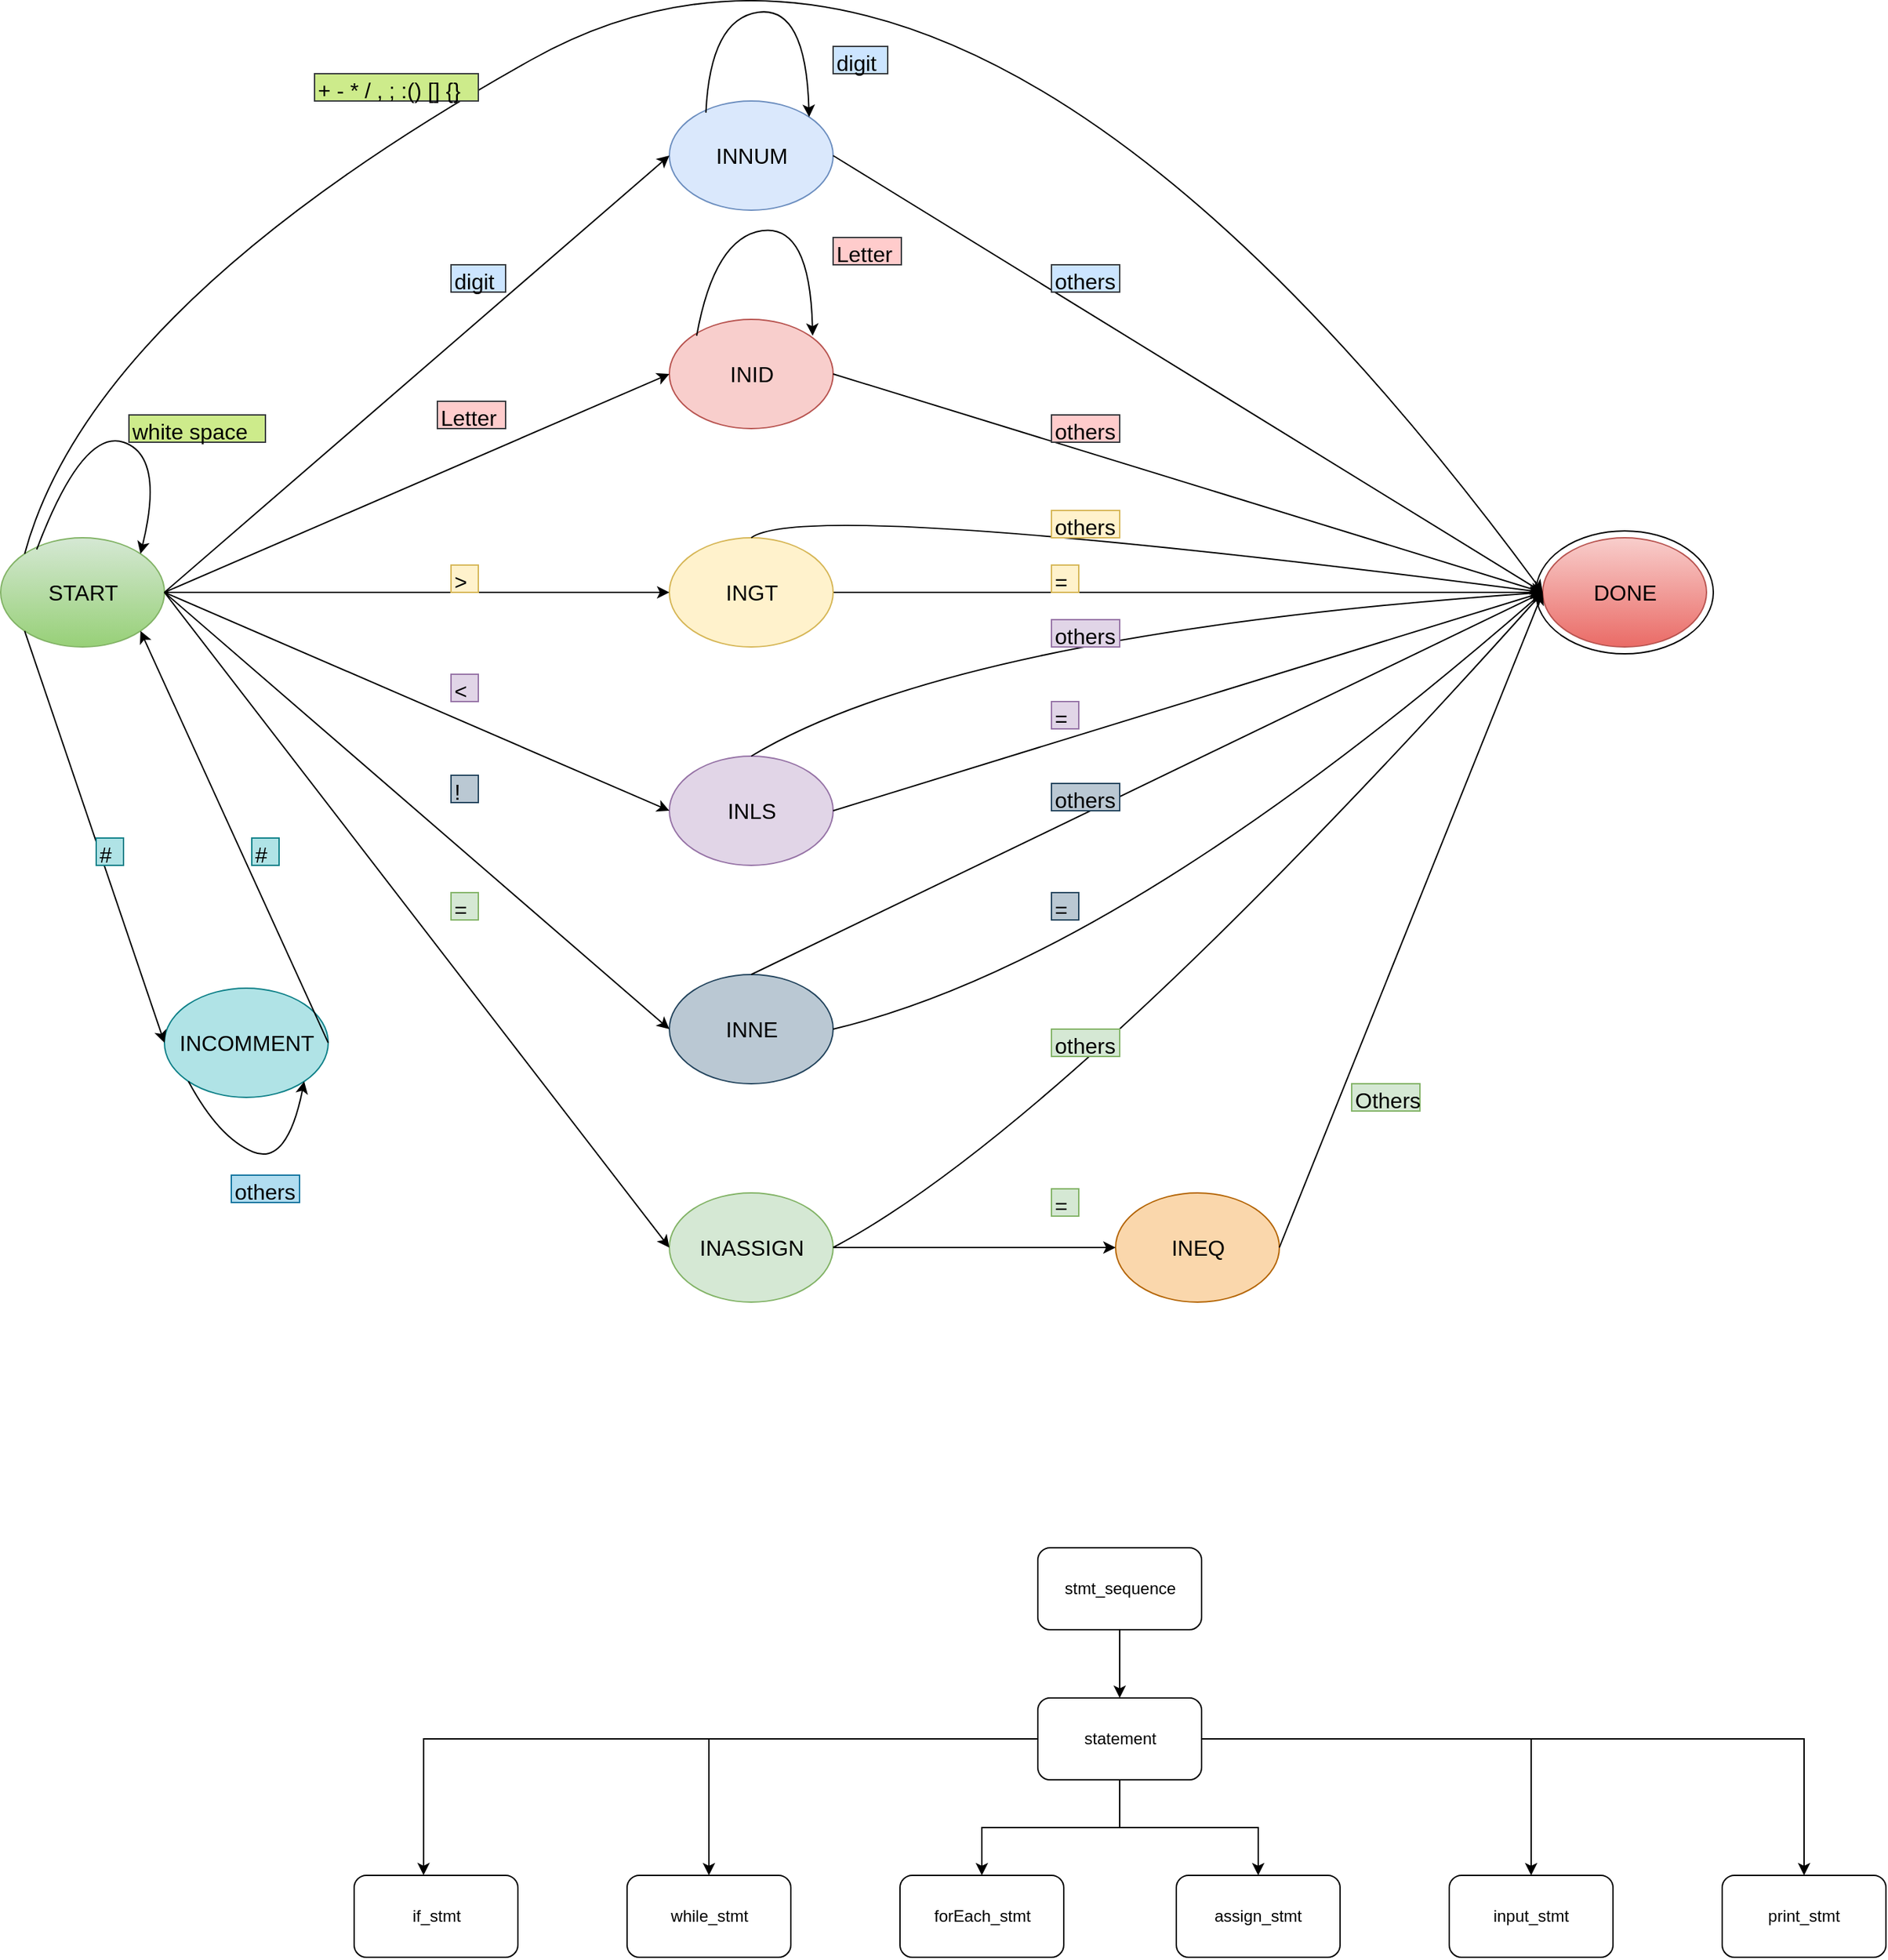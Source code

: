 <mxfile version="12.2.4" pages="1"><diagram id="_PG2YX3WHVk538sZTvEF" name="Page-1"><mxGraphModel dx="1109" dy="746" grid="1" gridSize="10" guides="1" tooltips="1" connect="1" arrows="1" fold="1" page="1" pageScale="1" pageWidth="827" pageHeight="1169" math="0" shadow="0"><root><mxCell id="0"/><mxCell id="1" parent="0"/><mxCell id="2" value="INNUM" style="ellipse;whiteSpace=wrap;html=1;fillColor=#dae8fc;strokeColor=#6c8ebf;fontSize=16;" parent="1" vertex="1"><mxGeometry x="497.5" y="140" width="120" height="80" as="geometry"/></mxCell><mxCell id="13" style="edgeStyle=orthogonalEdgeStyle;rounded=0;orthogonalLoop=1;jettySize=auto;html=1;exitX=1;exitY=0.5;exitDx=0;exitDy=0;fontSize=16;" parent="1" source="3" target="7" edge="1"><mxGeometry relative="1" as="geometry"/></mxCell><mxCell id="3" value="INGT" style="ellipse;whiteSpace=wrap;html=1;fillColor=#fff2cc;strokeColor=#d6b656;fontSize=16;" parent="1" vertex="1"><mxGeometry x="497.5" y="460" width="120" height="80" as="geometry"/></mxCell><mxCell id="4" value="INID" style="ellipse;whiteSpace=wrap;html=1;fillColor=#f8cecc;strokeColor=#b85450;fontSize=16;" parent="1" vertex="1"><mxGeometry x="497.5" y="300" width="120" height="80" as="geometry"/></mxCell><mxCell id="5" value="INEQ" style="ellipse;whiteSpace=wrap;html=1;fillColor=#fad7ac;strokeColor=#b46504;fontSize=16;" parent="1" vertex="1"><mxGeometry x="824.5" y="940" width="120" height="80" as="geometry"/></mxCell><mxCell id="12" style="edgeStyle=orthogonalEdgeStyle;rounded=0;orthogonalLoop=1;jettySize=auto;html=1;entryX=0;entryY=0.5;entryDx=0;entryDy=0;fontSize=16;" parent="1" source="6" target="3" edge="1"><mxGeometry relative="1" as="geometry"/></mxCell><mxCell id="6" value="START" style="ellipse;whiteSpace=wrap;html=1;fillColor=#d5e8d4;strokeColor=#82b366;gradientColor=#97d077;fontSize=16;" parent="1" vertex="1"><mxGeometry x="7.5" y="460" width="120" height="80" as="geometry"/></mxCell><mxCell id="7" value="DONE" style="ellipse;whiteSpace=wrap;html=1;gradientColor=#ea6b66;fillColor=#f8cecc;strokeColor=#b85450;fontSize=16;" parent="1" vertex="1"><mxGeometry x="1137.5" y="460" width="120" height="80" as="geometry"/></mxCell><mxCell id="8" value="INCOMMENT" style="ellipse;whiteSpace=wrap;html=1;fillColor=#b0e3e6;strokeColor=#0e8088;fontSize=16;" parent="1" vertex="1"><mxGeometry x="127.5" y="790" width="120" height="80" as="geometry"/></mxCell><mxCell id="9" value="INLS" style="ellipse;whiteSpace=wrap;html=1;fillColor=#e1d5e7;strokeColor=#9673a6;fontSize=16;" parent="1" vertex="1"><mxGeometry x="497.5" y="620" width="120" height="80" as="geometry"/></mxCell><mxCell id="10" value="INNE" style="ellipse;whiteSpace=wrap;html=1;fillColor=#bac8d3;strokeColor=#23445d;fontSize=16;" parent="1" vertex="1"><mxGeometry x="497.5" y="780" width="120" height="80" as="geometry"/></mxCell><mxCell id="26" style="edgeStyle=orthogonalEdgeStyle;rounded=0;orthogonalLoop=1;jettySize=auto;html=1;entryX=0;entryY=0.5;entryDx=0;entryDy=0;fontSize=16;" parent="1" source="11" target="5" edge="1"><mxGeometry relative="1" as="geometry"/></mxCell><mxCell id="11" value="INASSIGN" style="ellipse;whiteSpace=wrap;html=1;fillColor=#d5e8d4;strokeColor=#82b366;fontSize=16;" parent="1" vertex="1"><mxGeometry x="497.5" y="940" width="120" height="80" as="geometry"/></mxCell><mxCell id="15" value="" style="endArrow=classic;html=1;exitX=0;exitY=1;exitDx=0;exitDy=0;entryX=0;entryY=0.5;entryDx=0;entryDy=0;fontSize=16;" parent="1" source="6" target="8" edge="1"><mxGeometry width="50" height="50" relative="1" as="geometry"><mxPoint x="87.5" y="870" as="sourcePoint"/><mxPoint x="137.5" y="820" as="targetPoint"/></mxGeometry></mxCell><mxCell id="16" value="" style="endArrow=classic;html=1;entryX=0;entryY=0.5;entryDx=0;entryDy=0;exitX=1;exitY=0.5;exitDx=0;exitDy=0;fontSize=16;" parent="1" source="6" target="4" edge="1"><mxGeometry width="50" height="50" relative="1" as="geometry"><mxPoint x="176.5" y="500" as="sourcePoint"/><mxPoint x="226.5" y="450" as="targetPoint"/></mxGeometry></mxCell><mxCell id="17" value="" style="endArrow=classic;html=1;entryX=0;entryY=0.5;entryDx=0;entryDy=0;exitX=1;exitY=0.5;exitDx=0;exitDy=0;fontSize=16;" parent="1" source="6" target="2" edge="1"><mxGeometry width="50" height="50" relative="1" as="geometry"><mxPoint x="176.5" y="500" as="sourcePoint"/><mxPoint x="226.5" y="450" as="targetPoint"/></mxGeometry></mxCell><mxCell id="20" value="" style="endArrow=classic;html=1;entryX=0;entryY=0.5;entryDx=0;entryDy=0;exitX=1;exitY=0.5;exitDx=0;exitDy=0;fontSize=16;" parent="1" source="6" target="9" edge="1"><mxGeometry width="50" height="50" relative="1" as="geometry"><mxPoint x="176.5" y="500" as="sourcePoint"/><mxPoint x="226.5" y="450" as="targetPoint"/></mxGeometry></mxCell><mxCell id="21" value="" style="endArrow=classic;html=1;entryX=0;entryY=0.5;entryDx=0;entryDy=0;exitX=1;exitY=0.5;exitDx=0;exitDy=0;fontSize=16;" parent="1" source="6" target="10" edge="1"><mxGeometry width="50" height="50" relative="1" as="geometry"><mxPoint x="176.5" y="500" as="sourcePoint"/><mxPoint x="226.5" y="450" as="targetPoint"/></mxGeometry></mxCell><mxCell id="22" value="" style="endArrow=classic;html=1;entryX=0;entryY=0.5;entryDx=0;entryDy=0;exitX=1;exitY=0.5;exitDx=0;exitDy=0;fontSize=16;" parent="1" source="6" target="11" edge="1"><mxGeometry width="50" height="50" relative="1" as="geometry"><mxPoint x="176.5" y="500" as="sourcePoint"/><mxPoint x="226.5" y="450" as="targetPoint"/></mxGeometry></mxCell><mxCell id="25" value="" style="endArrow=classic;html=1;entryX=1;entryY=1;entryDx=0;entryDy=0;exitX=1;exitY=0.5;exitDx=0;exitDy=0;fontSize=16;" parent="1" source="8" target="6" edge="1"><mxGeometry width="50" height="50" relative="1" as="geometry"><mxPoint x="257.5" y="820" as="sourcePoint"/><mxPoint x="307.5" y="770" as="targetPoint"/></mxGeometry></mxCell><mxCell id="27" value="" style="endArrow=classic;html=1;entryX=0;entryY=0.5;entryDx=0;entryDy=0;exitX=0.5;exitY=0;exitDx=0;exitDy=0;fontSize=16;" parent="1" source="10" target="7" edge="1"><mxGeometry width="50" height="50" relative="1" as="geometry"><mxPoint x="627.5" y="810" as="sourcePoint"/><mxPoint x="667.5" y="770" as="targetPoint"/></mxGeometry></mxCell><mxCell id="28" value="" style="endArrow=classic;html=1;entryX=0;entryY=0.5;entryDx=0;entryDy=0;exitX=1;exitY=0.5;exitDx=0;exitDy=0;fontSize=16;" parent="1" source="9" target="7" edge="1"><mxGeometry width="50" height="50" relative="1" as="geometry"><mxPoint x="617.5" y="820" as="sourcePoint"/><mxPoint x="667.5" y="770" as="targetPoint"/></mxGeometry></mxCell><mxCell id="29" value="" style="endArrow=classic;html=1;entryX=0;entryY=0.5;entryDx=0;entryDy=0;exitX=1;exitY=0.5;exitDx=0;exitDy=0;fontSize=16;" parent="1" source="4" target="7" edge="1"><mxGeometry width="50" height="50" relative="1" as="geometry"><mxPoint x="617.5" y="820" as="sourcePoint"/><mxPoint x="667.5" y="770" as="targetPoint"/></mxGeometry></mxCell><mxCell id="30" value="" style="endArrow=classic;html=1;entryX=0;entryY=0.5;entryDx=0;entryDy=0;exitX=1;exitY=0.5;exitDx=0;exitDy=0;fontSize=16;" parent="1" source="2" target="7" edge="1"><mxGeometry width="50" height="50" relative="1" as="geometry"><mxPoint x="617.5" y="820" as="sourcePoint"/><mxPoint x="667.5" y="770" as="targetPoint"/></mxGeometry></mxCell><mxCell id="31" value="" style="endArrow=classic;html=1;entryX=0;entryY=0.5;entryDx=0;entryDy=0;exitX=1;exitY=0.5;exitDx=0;exitDy=0;fontSize=16;" parent="1" source="5" target="7" edge="1"><mxGeometry width="50" height="50" relative="1" as="geometry"><mxPoint x="617.5" y="820" as="sourcePoint"/><mxPoint x="667.5" y="770" as="targetPoint"/></mxGeometry></mxCell><mxCell id="32" value="" style="curved=1;endArrow=classic;html=1;entryX=1;entryY=0;entryDx=0;entryDy=0;exitX=0.223;exitY=0.107;exitDx=0;exitDy=0;exitPerimeter=0;fontSize=16;" parent="1" source="2" target="2" edge="1"><mxGeometry width="50" height="50" relative="1" as="geometry"><mxPoint x="532.5" y="140" as="sourcePoint"/><mxPoint x="582.5" y="90" as="targetPoint"/><Array as="points"><mxPoint x="527.5" y="80"/><mxPoint x="597.5" y="70"/></Array></mxGeometry></mxCell><mxCell id="33" value="" style="curved=1;endArrow=classic;html=1;fontSize=16;" parent="1" edge="1"><mxGeometry width="50" height="50" relative="1" as="geometry"><mxPoint x="517.5" y="312" as="sourcePoint"/><mxPoint x="602.5" y="312" as="targetPoint"/><Array as="points"><mxPoint x="530.5" y="240"/><mxPoint x="600.5" y="230"/></Array></mxGeometry></mxCell><mxCell id="35" value="" style="curved=1;endArrow=classic;html=1;entryX=0;entryY=0.5;entryDx=0;entryDy=0;fontSize=16;" parent="1" target="7" edge="1"><mxGeometry width="50" height="50" relative="1" as="geometry"><mxPoint x="617.5" y="980" as="sourcePoint"/><mxPoint x="667.5" y="930" as="targetPoint"/><Array as="points"><mxPoint x="787.5" y="890"/></Array></mxGeometry></mxCell><mxCell id="36" value="" style="curved=1;endArrow=classic;html=1;entryX=0;entryY=0.5;entryDx=0;entryDy=0;exitX=1;exitY=0.5;exitDx=0;exitDy=0;fontSize=16;" parent="1" source="10" target="7" edge="1"><mxGeometry width="50" height="50" relative="1" as="geometry"><mxPoint x="617.5" y="980" as="sourcePoint"/><mxPoint x="667.5" y="930" as="targetPoint"/><Array as="points"><mxPoint x="827.5" y="770"/></Array></mxGeometry></mxCell><mxCell id="38" value="" style="curved=1;endArrow=classic;html=1;entryX=0;entryY=0.5;entryDx=0;entryDy=0;exitX=0.5;exitY=0;exitDx=0;exitDy=0;fontSize=16;" parent="1" source="9" target="7" edge="1"><mxGeometry width="50" height="50" relative="1" as="geometry"><mxPoint x="617.5" y="980" as="sourcePoint"/><mxPoint x="667.5" y="930" as="targetPoint"/><Array as="points"><mxPoint x="707.5" y="530"/></Array></mxGeometry></mxCell><mxCell id="39" value="digit" style="text;html=1;resizable=0;points=[];autosize=1;align=left;verticalAlign=top;spacingTop=-4;fillColor=#cce5ff;strokeColor=#36393d;fontSize=16;" parent="1" vertex="1"><mxGeometry x="337.5" y="260" width="40" height="20" as="geometry"/></mxCell><mxCell id="40" value="digit" style="text;html=1;resizable=0;points=[];autosize=1;align=left;verticalAlign=top;spacingTop=-4;fillColor=#cce5ff;strokeColor=#36393d;fontSize=16;" parent="1" vertex="1"><mxGeometry x="617.5" y="100" width="40" height="20" as="geometry"/></mxCell><mxCell id="41" value="others" style="text;html=1;resizable=0;points=[];autosize=1;align=left;verticalAlign=top;spacingTop=-4;fillColor=#cce5ff;strokeColor=#36393d;fontSize=16;" parent="1" vertex="1"><mxGeometry x="777.5" y="260" width="50" height="20" as="geometry"/></mxCell><mxCell id="42" value="Letter" style="text;html=1;resizable=0;points=[];autosize=1;align=left;verticalAlign=top;spacingTop=-4;fillColor=#ffcccc;strokeColor=#36393d;fontSize=16;" parent="1" vertex="1"><mxGeometry x="327.5" y="360" width="50" height="20" as="geometry"/></mxCell><mxCell id="43" value="Letter" style="text;html=1;resizable=0;points=[];autosize=1;align=left;verticalAlign=top;spacingTop=-4;fillColor=#ffcccc;strokeColor=#36393d;fontSize=16;" parent="1" vertex="1"><mxGeometry x="617.5" y="240" width="50" height="20" as="geometry"/></mxCell><mxCell id="44" value="others" style="text;html=1;resizable=0;points=[];autosize=1;align=left;verticalAlign=top;spacingTop=-4;fillColor=#ffcccc;strokeColor=#36393d;fontSize=16;" parent="1" vertex="1"><mxGeometry x="777.5" y="370" width="50" height="20" as="geometry"/></mxCell><mxCell id="45" value="" style="curved=1;endArrow=classic;html=1;fontSize=16;exitX=0.22;exitY=0.107;exitDx=0;exitDy=0;exitPerimeter=0;entryX=1;entryY=0;entryDx=0;entryDy=0;" parent="1" source="6" target="6" edge="1"><mxGeometry width="50" height="50" relative="1" as="geometry"><mxPoint x="74.5" y="472" as="sourcePoint"/><mxPoint x="159.5" y="472" as="targetPoint"/><Array as="points"><mxPoint x="67.5" y="380"/><mxPoint x="127.5" y="400"/></Array></mxGeometry></mxCell><mxCell id="46" value="white space" style="text;html=1;resizable=0;points=[];autosize=1;align=left;verticalAlign=top;spacingTop=-4;fillColor=#cdeb8b;strokeColor=#36393d;fontSize=16;" parent="1" vertex="1"><mxGeometry x="101.5" y="370" width="100" height="20" as="geometry"/></mxCell><mxCell id="49" value="" style="curved=1;endArrow=classic;html=1;exitX=0;exitY=0;exitDx=0;exitDy=0;entryX=0;entryY=0.5;entryDx=0;entryDy=0;" parent="1" source="6" target="7" edge="1"><mxGeometry width="50" height="50" relative="1" as="geometry"><mxPoint x="147.5" y="380" as="sourcePoint"/><mxPoint x="967.5" y="330" as="targetPoint"/><Array as="points"><mxPoint x="74.5" y="290"/><mxPoint x="717.5" y="-70"/></Array></mxGeometry></mxCell><mxCell id="50" value="+ - * / , ; :() [] {}" style="text;html=1;resizable=0;points=[];autosize=1;align=left;verticalAlign=top;spacingTop=-4;fillColor=#cdeb8b;strokeColor=#36393d;fontSize=16;" parent="1" vertex="1"><mxGeometry x="237.5" y="120" width="120" height="20" as="geometry"/></mxCell><mxCell id="51" value="#" style="text;html=1;resizable=0;points=[];autosize=1;align=left;verticalAlign=top;spacingTop=-4;fillColor=#b0e3e6;strokeColor=#0e8088;fontSize=16;" parent="1" vertex="1"><mxGeometry x="77.5" y="680" width="20" height="20" as="geometry"/></mxCell><mxCell id="52" value="#" style="text;html=1;resizable=0;points=[];autosize=1;align=left;verticalAlign=top;spacingTop=-4;fillColor=#b0e3e6;strokeColor=#0e8088;fontSize=16;" parent="1" vertex="1"><mxGeometry x="191.5" y="680" width="20" height="20" as="geometry"/></mxCell><mxCell id="53" value="" style="curved=1;endArrow=classic;html=1;entryX=1;entryY=1;entryDx=0;entryDy=0;exitX=0;exitY=1;exitDx=0;exitDy=0;fontSize=16;" parent="1" source="8" target="8" edge="1"><mxGeometry width="50" height="50" relative="1" as="geometry"><mxPoint x="157.5" y="870" as="sourcePoint"/><mxPoint x="207.5" y="820" as="targetPoint"/><Array as="points"><mxPoint x="167.5" y="900"/><mxPoint x="217.5" y="920"/></Array></mxGeometry></mxCell><mxCell id="54" value="&amp;gt;" style="text;html=1;resizable=0;points=[];autosize=1;align=left;verticalAlign=top;spacingTop=-4;fillColor=#fff2cc;strokeColor=#d6b656;fontSize=16;" parent="1" vertex="1"><mxGeometry x="337.5" y="480" width="20" height="20" as="geometry"/></mxCell><mxCell id="55" value="&amp;lt;" style="text;html=1;resizable=0;points=[];autosize=1;align=left;verticalAlign=top;spacingTop=-4;fillColor=#e1d5e7;strokeColor=#9673a6;fontSize=16;" parent="1" vertex="1"><mxGeometry x="337.5" y="560" width="20" height="20" as="geometry"/></mxCell><mxCell id="56" value="others" style="text;html=1;resizable=0;points=[];autosize=1;align=left;verticalAlign=top;spacingTop=-4;fillColor=#b1ddf0;strokeColor=#10739e;fontSize=16;" parent="1" vertex="1"><mxGeometry x="176.5" y="927" width="50" height="20" as="geometry"/></mxCell><mxCell id="57" value="!" style="text;html=1;resizable=0;points=[];autosize=1;align=left;verticalAlign=top;spacingTop=-4;fillColor=#bac8d3;strokeColor=#23445d;fontSize=16;" parent="1" vertex="1"><mxGeometry x="337.5" y="634" width="20" height="20" as="geometry"/></mxCell><mxCell id="60" value="=" style="text;html=1;resizable=0;points=[];autosize=1;align=left;verticalAlign=top;spacingTop=-4;fillColor=#d5e8d4;strokeColor=#82b366;fontSize=16;" parent="1" vertex="1"><mxGeometry x="337.5" y="720" width="20" height="20" as="geometry"/></mxCell><mxCell id="61" value="" style="curved=1;endArrow=classic;html=1;fontSize=16;entryX=0;entryY=0.5;entryDx=0;entryDy=0;" parent="1" target="7" edge="1"><mxGeometry width="50" height="50" relative="1" as="geometry"><mxPoint x="557.5" y="460" as="sourcePoint"/><mxPoint x="1137.5" y="500" as="targetPoint"/><Array as="points"><mxPoint x="597.5" y="430"/></Array></mxGeometry></mxCell><mxCell id="62" value="others" style="text;html=1;resizable=0;points=[];autosize=1;align=left;verticalAlign=top;spacingTop=-4;fillColor=#fff2cc;strokeColor=#d6b656;fontSize=16;" parent="1" vertex="1"><mxGeometry x="777.5" y="440" width="50" height="20" as="geometry"/></mxCell><mxCell id="63" value="=" style="text;html=1;resizable=0;points=[];autosize=1;align=left;verticalAlign=top;spacingTop=-4;fillColor=#fff2cc;strokeColor=#d6b656;fontSize=16;" parent="1" vertex="1"><mxGeometry x="777.5" y="480" width="20" height="20" as="geometry"/></mxCell><mxCell id="64" value="others" style="text;html=1;resizable=0;points=[];autosize=1;align=left;verticalAlign=top;spacingTop=-4;fillColor=#e1d5e7;strokeColor=#9673a6;fontSize=16;" parent="1" vertex="1"><mxGeometry x="777.5" y="520" width="50" height="20" as="geometry"/></mxCell><mxCell id="65" value="=" style="text;html=1;resizable=0;points=[];autosize=1;align=left;verticalAlign=top;spacingTop=-4;fillColor=#e1d5e7;strokeColor=#9673a6;fontSize=16;" parent="1" vertex="1"><mxGeometry x="777.5" y="580" width="20" height="20" as="geometry"/></mxCell><mxCell id="67" value="others" style="text;html=1;resizable=0;points=[];autosize=1;align=left;verticalAlign=top;spacingTop=-4;fillColor=#bac8d3;strokeColor=#23445d;fontSize=16;" parent="1" vertex="1"><mxGeometry x="777.5" y="640" width="50" height="20" as="geometry"/></mxCell><mxCell id="68" value="=" style="text;html=1;resizable=0;points=[];autosize=1;align=left;verticalAlign=top;spacingTop=-4;fillColor=#bac8d3;strokeColor=#23445d;fontSize=16;" parent="1" vertex="1"><mxGeometry x="777.5" y="720" width="20" height="20" as="geometry"/></mxCell><mxCell id="69" value="others" style="text;html=1;resizable=0;points=[];autosize=1;align=left;verticalAlign=top;spacingTop=-4;fillColor=#d5e8d4;strokeColor=#82b366;fontSize=16;" parent="1" vertex="1"><mxGeometry x="777.5" y="820" width="50" height="20" as="geometry"/></mxCell><mxCell id="70" value="=" style="text;html=1;resizable=0;points=[];autosize=1;align=left;verticalAlign=top;spacingTop=-4;fillColor=#d5e8d4;strokeColor=#82b366;fontSize=16;" parent="1" vertex="1"><mxGeometry x="777.5" y="937" width="20" height="20" as="geometry"/></mxCell><mxCell id="71" value="Others" style="text;html=1;resizable=0;points=[];autosize=1;align=left;verticalAlign=top;spacingTop=-4;fillColor=#d5e8d4;strokeColor=#82b366;fontSize=16;" parent="1" vertex="1"><mxGeometry x="997.5" y="860" width="50" height="20" as="geometry"/></mxCell><mxCell id="72" value="" style="ellipse;whiteSpace=wrap;html=1;fontSize=16;verticalAlign=bottom;fillColor=none;" parent="1" vertex="1"><mxGeometry x="1132.5" y="455" width="130" height="90" as="geometry"/></mxCell><mxCell id="83" style="edgeStyle=orthogonalEdgeStyle;rounded=0;orthogonalLoop=1;jettySize=auto;html=1;" parent="1" source="73" target="76" edge="1"><mxGeometry relative="1" as="geometry"/></mxCell><mxCell id="73" value="stmt_sequence" style="rounded=1;whiteSpace=wrap;html=1;" parent="1" vertex="1"><mxGeometry x="767.5" y="1200" width="120" height="60" as="geometry"/></mxCell><mxCell id="84" style="edgeStyle=orthogonalEdgeStyle;rounded=0;orthogonalLoop=1;jettySize=auto;html=1;exitX=0.5;exitY=1;exitDx=0;exitDy=0;entryX=0.424;entryY=-0.002;entryDx=0;entryDy=0;entryPerimeter=0;" parent="1" source="76" target="77" edge="1"><mxGeometry relative="1" as="geometry"><Array as="points"><mxPoint x="827" y="1340"/><mxPoint x="317" y="1340"/></Array></mxGeometry></mxCell><mxCell id="85" style="edgeStyle=orthogonalEdgeStyle;rounded=0;orthogonalLoop=1;jettySize=auto;html=1;entryX=0.5;entryY=0;entryDx=0;entryDy=0;" parent="1" source="76" target="78" edge="1"><mxGeometry relative="1" as="geometry"/></mxCell><mxCell id="86" style="edgeStyle=orthogonalEdgeStyle;rounded=0;orthogonalLoop=1;jettySize=auto;html=1;" parent="1" source="76" target="79" edge="1"><mxGeometry relative="1" as="geometry"/></mxCell><mxCell id="87" style="edgeStyle=orthogonalEdgeStyle;rounded=0;orthogonalLoop=1;jettySize=auto;html=1;" parent="1" source="76" target="80" edge="1"><mxGeometry relative="1" as="geometry"/></mxCell><mxCell id="88" style="edgeStyle=orthogonalEdgeStyle;rounded=0;orthogonalLoop=1;jettySize=auto;html=1;" parent="1" source="76" target="81" edge="1"><mxGeometry relative="1" as="geometry"/></mxCell><mxCell id="89" style="edgeStyle=orthogonalEdgeStyle;rounded=0;orthogonalLoop=1;jettySize=auto;html=1;" parent="1" source="76" target="82" edge="1"><mxGeometry relative="1" as="geometry"/></mxCell><mxCell id="76" value="statement" style="rounded=1;whiteSpace=wrap;html=1;" parent="1" vertex="1"><mxGeometry x="767.5" y="1310" width="120" height="60" as="geometry"/></mxCell><mxCell id="77" value="if_stmt" style="rounded=1;whiteSpace=wrap;html=1;" parent="1" vertex="1"><mxGeometry x="266.5" y="1440" width="120" height="60" as="geometry"/></mxCell><mxCell id="78" value="while_stmt" style="rounded=1;whiteSpace=wrap;html=1;" parent="1" vertex="1"><mxGeometry x="466.5" y="1440" width="120" height="60" as="geometry"/></mxCell><mxCell id="79" value="forEach_stmt" style="rounded=1;whiteSpace=wrap;html=1;" parent="1" vertex="1"><mxGeometry x="666.5" y="1440" width="120" height="60" as="geometry"/></mxCell><mxCell id="80" value="assign_stmt" style="rounded=1;whiteSpace=wrap;html=1;" parent="1" vertex="1"><mxGeometry x="869" y="1440" width="120" height="60" as="geometry"/></mxCell><mxCell id="81" value="input_stmt" style="rounded=1;whiteSpace=wrap;html=1;" parent="1" vertex="1"><mxGeometry x="1069" y="1440" width="120" height="60" as="geometry"/></mxCell><mxCell id="82" value="print_stmt" style="rounded=1;whiteSpace=wrap;html=1;" parent="1" vertex="1"><mxGeometry x="1269" y="1440" width="120" height="60" as="geometry"/></mxCell></root></mxGraphModel></diagram></mxfile>
